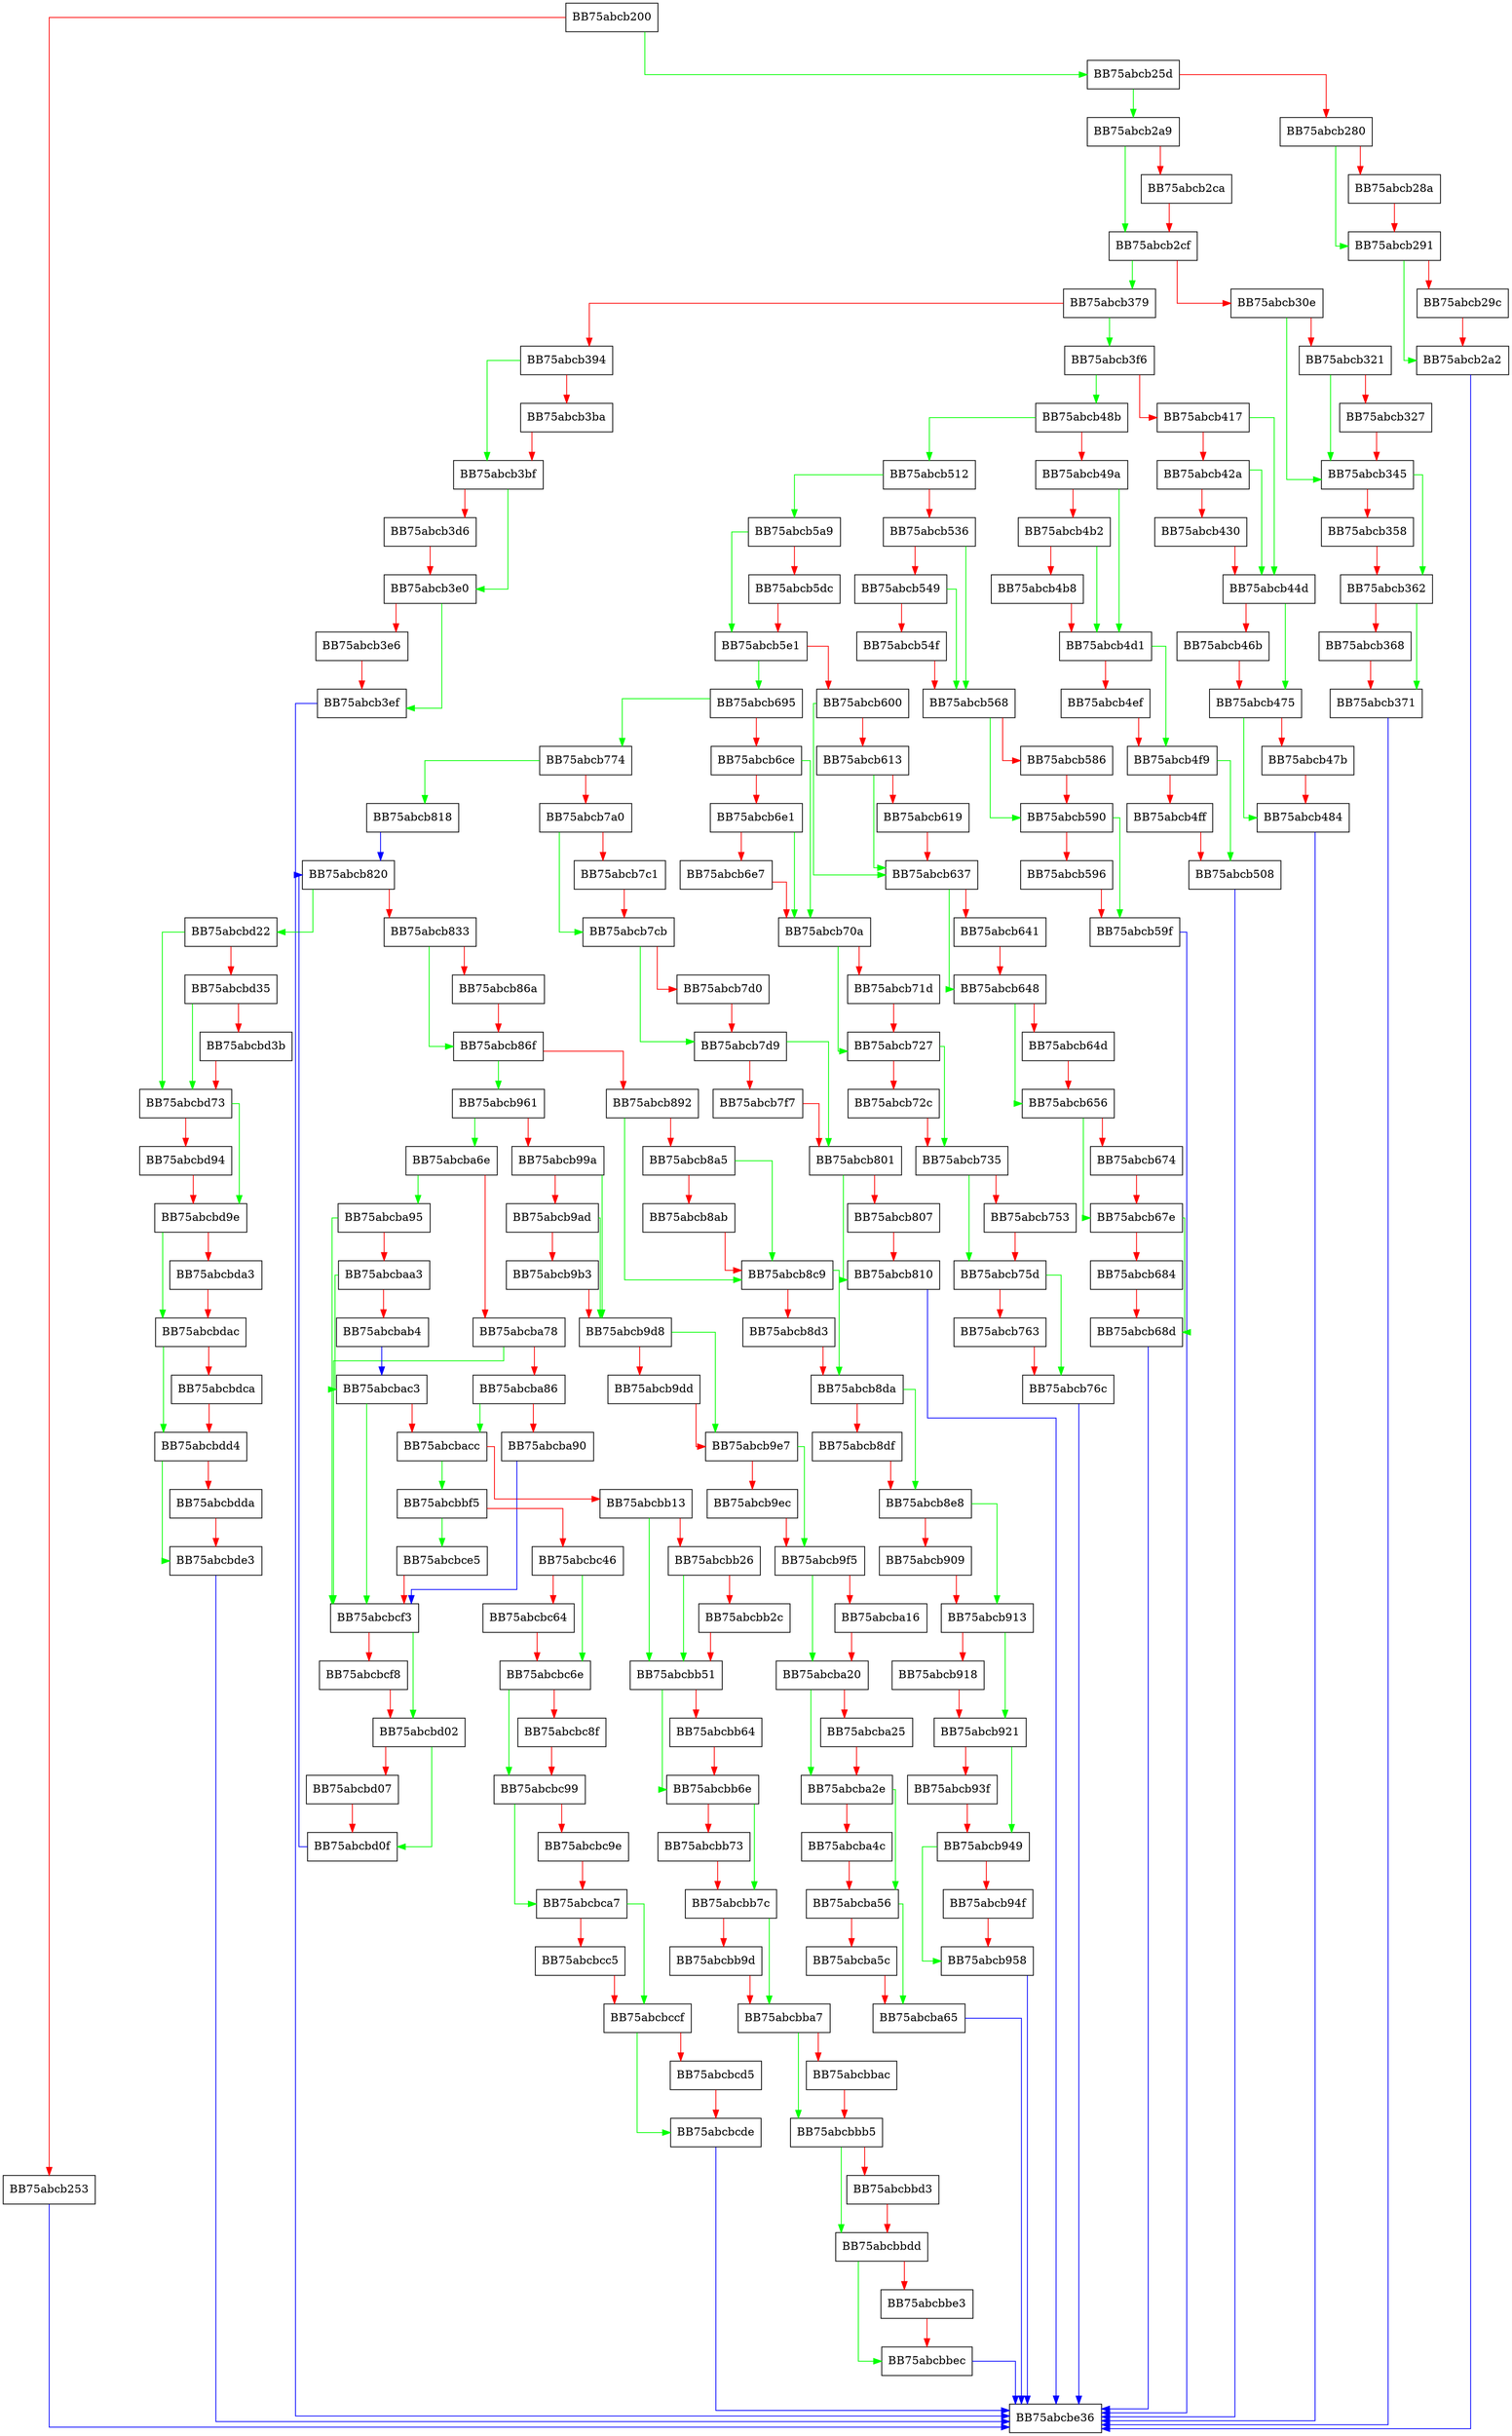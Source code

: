 digraph GetUniformPath {
  node [shape="box"];
  graph [splines=ortho];
  BB75abcb200 -> BB75abcb25d [color="green"];
  BB75abcb200 -> BB75abcb253 [color="red"];
  BB75abcb253 -> BB75abcbe36 [color="blue"];
  BB75abcb25d -> BB75abcb2a9 [color="green"];
  BB75abcb25d -> BB75abcb280 [color="red"];
  BB75abcb280 -> BB75abcb291 [color="green"];
  BB75abcb280 -> BB75abcb28a [color="red"];
  BB75abcb28a -> BB75abcb291 [color="red"];
  BB75abcb291 -> BB75abcb2a2 [color="green"];
  BB75abcb291 -> BB75abcb29c [color="red"];
  BB75abcb29c -> BB75abcb2a2 [color="red"];
  BB75abcb2a2 -> BB75abcbe36 [color="blue"];
  BB75abcb2a9 -> BB75abcb2cf [color="green"];
  BB75abcb2a9 -> BB75abcb2ca [color="red"];
  BB75abcb2ca -> BB75abcb2cf [color="red"];
  BB75abcb2cf -> BB75abcb379 [color="green"];
  BB75abcb2cf -> BB75abcb30e [color="red"];
  BB75abcb30e -> BB75abcb345 [color="green"];
  BB75abcb30e -> BB75abcb321 [color="red"];
  BB75abcb321 -> BB75abcb345 [color="green"];
  BB75abcb321 -> BB75abcb327 [color="red"];
  BB75abcb327 -> BB75abcb345 [color="red"];
  BB75abcb345 -> BB75abcb362 [color="green"];
  BB75abcb345 -> BB75abcb358 [color="red"];
  BB75abcb358 -> BB75abcb362 [color="red"];
  BB75abcb362 -> BB75abcb371 [color="green"];
  BB75abcb362 -> BB75abcb368 [color="red"];
  BB75abcb368 -> BB75abcb371 [color="red"];
  BB75abcb371 -> BB75abcbe36 [color="blue"];
  BB75abcb379 -> BB75abcb3f6 [color="green"];
  BB75abcb379 -> BB75abcb394 [color="red"];
  BB75abcb394 -> BB75abcb3bf [color="green"];
  BB75abcb394 -> BB75abcb3ba [color="red"];
  BB75abcb3ba -> BB75abcb3bf [color="red"];
  BB75abcb3bf -> BB75abcb3e0 [color="green"];
  BB75abcb3bf -> BB75abcb3d6 [color="red"];
  BB75abcb3d6 -> BB75abcb3e0 [color="red"];
  BB75abcb3e0 -> BB75abcb3ef [color="green"];
  BB75abcb3e0 -> BB75abcb3e6 [color="red"];
  BB75abcb3e6 -> BB75abcb3ef [color="red"];
  BB75abcb3ef -> BB75abcbe36 [color="blue"];
  BB75abcb3f6 -> BB75abcb48b [color="green"];
  BB75abcb3f6 -> BB75abcb417 [color="red"];
  BB75abcb417 -> BB75abcb44d [color="green"];
  BB75abcb417 -> BB75abcb42a [color="red"];
  BB75abcb42a -> BB75abcb44d [color="green"];
  BB75abcb42a -> BB75abcb430 [color="red"];
  BB75abcb430 -> BB75abcb44d [color="red"];
  BB75abcb44d -> BB75abcb475 [color="green"];
  BB75abcb44d -> BB75abcb46b [color="red"];
  BB75abcb46b -> BB75abcb475 [color="red"];
  BB75abcb475 -> BB75abcb484 [color="green"];
  BB75abcb475 -> BB75abcb47b [color="red"];
  BB75abcb47b -> BB75abcb484 [color="red"];
  BB75abcb484 -> BB75abcbe36 [color="blue"];
  BB75abcb48b -> BB75abcb512 [color="green"];
  BB75abcb48b -> BB75abcb49a [color="red"];
  BB75abcb49a -> BB75abcb4d1 [color="green"];
  BB75abcb49a -> BB75abcb4b2 [color="red"];
  BB75abcb4b2 -> BB75abcb4d1 [color="green"];
  BB75abcb4b2 -> BB75abcb4b8 [color="red"];
  BB75abcb4b8 -> BB75abcb4d1 [color="red"];
  BB75abcb4d1 -> BB75abcb4f9 [color="green"];
  BB75abcb4d1 -> BB75abcb4ef [color="red"];
  BB75abcb4ef -> BB75abcb4f9 [color="red"];
  BB75abcb4f9 -> BB75abcb508 [color="green"];
  BB75abcb4f9 -> BB75abcb4ff [color="red"];
  BB75abcb4ff -> BB75abcb508 [color="red"];
  BB75abcb508 -> BB75abcbe36 [color="blue"];
  BB75abcb512 -> BB75abcb5a9 [color="green"];
  BB75abcb512 -> BB75abcb536 [color="red"];
  BB75abcb536 -> BB75abcb568 [color="green"];
  BB75abcb536 -> BB75abcb549 [color="red"];
  BB75abcb549 -> BB75abcb568 [color="green"];
  BB75abcb549 -> BB75abcb54f [color="red"];
  BB75abcb54f -> BB75abcb568 [color="red"];
  BB75abcb568 -> BB75abcb590 [color="green"];
  BB75abcb568 -> BB75abcb586 [color="red"];
  BB75abcb586 -> BB75abcb590 [color="red"];
  BB75abcb590 -> BB75abcb59f [color="green"];
  BB75abcb590 -> BB75abcb596 [color="red"];
  BB75abcb596 -> BB75abcb59f [color="red"];
  BB75abcb59f -> BB75abcbe36 [color="blue"];
  BB75abcb5a9 -> BB75abcb5e1 [color="green"];
  BB75abcb5a9 -> BB75abcb5dc [color="red"];
  BB75abcb5dc -> BB75abcb5e1 [color="red"];
  BB75abcb5e1 -> BB75abcb695 [color="green"];
  BB75abcb5e1 -> BB75abcb600 [color="red"];
  BB75abcb600 -> BB75abcb637 [color="green"];
  BB75abcb600 -> BB75abcb613 [color="red"];
  BB75abcb613 -> BB75abcb637 [color="green"];
  BB75abcb613 -> BB75abcb619 [color="red"];
  BB75abcb619 -> BB75abcb637 [color="red"];
  BB75abcb637 -> BB75abcb648 [color="green"];
  BB75abcb637 -> BB75abcb641 [color="red"];
  BB75abcb641 -> BB75abcb648 [color="red"];
  BB75abcb648 -> BB75abcb656 [color="green"];
  BB75abcb648 -> BB75abcb64d [color="red"];
  BB75abcb64d -> BB75abcb656 [color="red"];
  BB75abcb656 -> BB75abcb67e [color="green"];
  BB75abcb656 -> BB75abcb674 [color="red"];
  BB75abcb674 -> BB75abcb67e [color="red"];
  BB75abcb67e -> BB75abcb68d [color="green"];
  BB75abcb67e -> BB75abcb684 [color="red"];
  BB75abcb684 -> BB75abcb68d [color="red"];
  BB75abcb68d -> BB75abcbe36 [color="blue"];
  BB75abcb695 -> BB75abcb774 [color="green"];
  BB75abcb695 -> BB75abcb6ce [color="red"];
  BB75abcb6ce -> BB75abcb70a [color="green"];
  BB75abcb6ce -> BB75abcb6e1 [color="red"];
  BB75abcb6e1 -> BB75abcb70a [color="green"];
  BB75abcb6e1 -> BB75abcb6e7 [color="red"];
  BB75abcb6e7 -> BB75abcb70a [color="red"];
  BB75abcb70a -> BB75abcb727 [color="green"];
  BB75abcb70a -> BB75abcb71d [color="red"];
  BB75abcb71d -> BB75abcb727 [color="red"];
  BB75abcb727 -> BB75abcb735 [color="green"];
  BB75abcb727 -> BB75abcb72c [color="red"];
  BB75abcb72c -> BB75abcb735 [color="red"];
  BB75abcb735 -> BB75abcb75d [color="green"];
  BB75abcb735 -> BB75abcb753 [color="red"];
  BB75abcb753 -> BB75abcb75d [color="red"];
  BB75abcb75d -> BB75abcb76c [color="green"];
  BB75abcb75d -> BB75abcb763 [color="red"];
  BB75abcb763 -> BB75abcb76c [color="red"];
  BB75abcb76c -> BB75abcbe36 [color="blue"];
  BB75abcb774 -> BB75abcb818 [color="green"];
  BB75abcb774 -> BB75abcb7a0 [color="red"];
  BB75abcb7a0 -> BB75abcb7cb [color="green"];
  BB75abcb7a0 -> BB75abcb7c1 [color="red"];
  BB75abcb7c1 -> BB75abcb7cb [color="red"];
  BB75abcb7cb -> BB75abcb7d9 [color="green"];
  BB75abcb7cb -> BB75abcb7d0 [color="red"];
  BB75abcb7d0 -> BB75abcb7d9 [color="red"];
  BB75abcb7d9 -> BB75abcb801 [color="green"];
  BB75abcb7d9 -> BB75abcb7f7 [color="red"];
  BB75abcb7f7 -> BB75abcb801 [color="red"];
  BB75abcb801 -> BB75abcb810 [color="green"];
  BB75abcb801 -> BB75abcb807 [color="red"];
  BB75abcb807 -> BB75abcb810 [color="red"];
  BB75abcb810 -> BB75abcbe36 [color="blue"];
  BB75abcb818 -> BB75abcb820 [color="blue"];
  BB75abcb820 -> BB75abcbd22 [color="green"];
  BB75abcb820 -> BB75abcb833 [color="red"];
  BB75abcb833 -> BB75abcb86f [color="green"];
  BB75abcb833 -> BB75abcb86a [color="red"];
  BB75abcb86a -> BB75abcb86f [color="red"];
  BB75abcb86f -> BB75abcb961 [color="green"];
  BB75abcb86f -> BB75abcb892 [color="red"];
  BB75abcb892 -> BB75abcb8c9 [color="green"];
  BB75abcb892 -> BB75abcb8a5 [color="red"];
  BB75abcb8a5 -> BB75abcb8c9 [color="green"];
  BB75abcb8a5 -> BB75abcb8ab [color="red"];
  BB75abcb8ab -> BB75abcb8c9 [color="red"];
  BB75abcb8c9 -> BB75abcb8da [color="green"];
  BB75abcb8c9 -> BB75abcb8d3 [color="red"];
  BB75abcb8d3 -> BB75abcb8da [color="red"];
  BB75abcb8da -> BB75abcb8e8 [color="green"];
  BB75abcb8da -> BB75abcb8df [color="red"];
  BB75abcb8df -> BB75abcb8e8 [color="red"];
  BB75abcb8e8 -> BB75abcb913 [color="green"];
  BB75abcb8e8 -> BB75abcb909 [color="red"];
  BB75abcb909 -> BB75abcb913 [color="red"];
  BB75abcb913 -> BB75abcb921 [color="green"];
  BB75abcb913 -> BB75abcb918 [color="red"];
  BB75abcb918 -> BB75abcb921 [color="red"];
  BB75abcb921 -> BB75abcb949 [color="green"];
  BB75abcb921 -> BB75abcb93f [color="red"];
  BB75abcb93f -> BB75abcb949 [color="red"];
  BB75abcb949 -> BB75abcb958 [color="green"];
  BB75abcb949 -> BB75abcb94f [color="red"];
  BB75abcb94f -> BB75abcb958 [color="red"];
  BB75abcb958 -> BB75abcbe36 [color="blue"];
  BB75abcb961 -> BB75abcba6e [color="green"];
  BB75abcb961 -> BB75abcb99a [color="red"];
  BB75abcb99a -> BB75abcb9d8 [color="green"];
  BB75abcb99a -> BB75abcb9ad [color="red"];
  BB75abcb9ad -> BB75abcb9d8 [color="green"];
  BB75abcb9ad -> BB75abcb9b3 [color="red"];
  BB75abcb9b3 -> BB75abcb9d8 [color="red"];
  BB75abcb9d8 -> BB75abcb9e7 [color="green"];
  BB75abcb9d8 -> BB75abcb9dd [color="red"];
  BB75abcb9dd -> BB75abcb9e7 [color="red"];
  BB75abcb9e7 -> BB75abcb9f5 [color="green"];
  BB75abcb9e7 -> BB75abcb9ec [color="red"];
  BB75abcb9ec -> BB75abcb9f5 [color="red"];
  BB75abcb9f5 -> BB75abcba20 [color="green"];
  BB75abcb9f5 -> BB75abcba16 [color="red"];
  BB75abcba16 -> BB75abcba20 [color="red"];
  BB75abcba20 -> BB75abcba2e [color="green"];
  BB75abcba20 -> BB75abcba25 [color="red"];
  BB75abcba25 -> BB75abcba2e [color="red"];
  BB75abcba2e -> BB75abcba56 [color="green"];
  BB75abcba2e -> BB75abcba4c [color="red"];
  BB75abcba4c -> BB75abcba56 [color="red"];
  BB75abcba56 -> BB75abcba65 [color="green"];
  BB75abcba56 -> BB75abcba5c [color="red"];
  BB75abcba5c -> BB75abcba65 [color="red"];
  BB75abcba65 -> BB75abcbe36 [color="blue"];
  BB75abcba6e -> BB75abcba95 [color="green"];
  BB75abcba6e -> BB75abcba78 [color="red"];
  BB75abcba78 -> BB75abcbcf3 [color="green"];
  BB75abcba78 -> BB75abcba86 [color="red"];
  BB75abcba86 -> BB75abcbacc [color="green"];
  BB75abcba86 -> BB75abcba90 [color="red"];
  BB75abcba90 -> BB75abcbcf3 [color="blue"];
  BB75abcba95 -> BB75abcbcf3 [color="green"];
  BB75abcba95 -> BB75abcbaa3 [color="red"];
  BB75abcbaa3 -> BB75abcbac3 [color="green"];
  BB75abcbaa3 -> BB75abcbab4 [color="red"];
  BB75abcbab4 -> BB75abcbac3 [color="blue"];
  BB75abcbac3 -> BB75abcbcf3 [color="green"];
  BB75abcbac3 -> BB75abcbacc [color="red"];
  BB75abcbacc -> BB75abcbbf5 [color="green"];
  BB75abcbacc -> BB75abcbb13 [color="red"];
  BB75abcbb13 -> BB75abcbb51 [color="green"];
  BB75abcbb13 -> BB75abcbb26 [color="red"];
  BB75abcbb26 -> BB75abcbb51 [color="green"];
  BB75abcbb26 -> BB75abcbb2c [color="red"];
  BB75abcbb2c -> BB75abcbb51 [color="red"];
  BB75abcbb51 -> BB75abcbb6e [color="green"];
  BB75abcbb51 -> BB75abcbb64 [color="red"];
  BB75abcbb64 -> BB75abcbb6e [color="red"];
  BB75abcbb6e -> BB75abcbb7c [color="green"];
  BB75abcbb6e -> BB75abcbb73 [color="red"];
  BB75abcbb73 -> BB75abcbb7c [color="red"];
  BB75abcbb7c -> BB75abcbba7 [color="green"];
  BB75abcbb7c -> BB75abcbb9d [color="red"];
  BB75abcbb9d -> BB75abcbba7 [color="red"];
  BB75abcbba7 -> BB75abcbbb5 [color="green"];
  BB75abcbba7 -> BB75abcbbac [color="red"];
  BB75abcbbac -> BB75abcbbb5 [color="red"];
  BB75abcbbb5 -> BB75abcbbdd [color="green"];
  BB75abcbbb5 -> BB75abcbbd3 [color="red"];
  BB75abcbbd3 -> BB75abcbbdd [color="red"];
  BB75abcbbdd -> BB75abcbbec [color="green"];
  BB75abcbbdd -> BB75abcbbe3 [color="red"];
  BB75abcbbe3 -> BB75abcbbec [color="red"];
  BB75abcbbec -> BB75abcbe36 [color="blue"];
  BB75abcbbf5 -> BB75abcbce5 [color="green"];
  BB75abcbbf5 -> BB75abcbc46 [color="red"];
  BB75abcbc46 -> BB75abcbc6e [color="green"];
  BB75abcbc46 -> BB75abcbc64 [color="red"];
  BB75abcbc64 -> BB75abcbc6e [color="red"];
  BB75abcbc6e -> BB75abcbc99 [color="green"];
  BB75abcbc6e -> BB75abcbc8f [color="red"];
  BB75abcbc8f -> BB75abcbc99 [color="red"];
  BB75abcbc99 -> BB75abcbca7 [color="green"];
  BB75abcbc99 -> BB75abcbc9e [color="red"];
  BB75abcbc9e -> BB75abcbca7 [color="red"];
  BB75abcbca7 -> BB75abcbccf [color="green"];
  BB75abcbca7 -> BB75abcbcc5 [color="red"];
  BB75abcbcc5 -> BB75abcbccf [color="red"];
  BB75abcbccf -> BB75abcbcde [color="green"];
  BB75abcbccf -> BB75abcbcd5 [color="red"];
  BB75abcbcd5 -> BB75abcbcde [color="red"];
  BB75abcbcde -> BB75abcbe36 [color="blue"];
  BB75abcbce5 -> BB75abcbcf3 [color="red"];
  BB75abcbcf3 -> BB75abcbd02 [color="green"];
  BB75abcbcf3 -> BB75abcbcf8 [color="red"];
  BB75abcbcf8 -> BB75abcbd02 [color="red"];
  BB75abcbd02 -> BB75abcbd0f [color="green"];
  BB75abcbd02 -> BB75abcbd07 [color="red"];
  BB75abcbd07 -> BB75abcbd0f [color="red"];
  BB75abcbd0f -> BB75abcb820 [color="blue"];
  BB75abcbd22 -> BB75abcbd73 [color="green"];
  BB75abcbd22 -> BB75abcbd35 [color="red"];
  BB75abcbd35 -> BB75abcbd73 [color="green"];
  BB75abcbd35 -> BB75abcbd3b [color="red"];
  BB75abcbd3b -> BB75abcbd73 [color="red"];
  BB75abcbd73 -> BB75abcbd9e [color="green"];
  BB75abcbd73 -> BB75abcbd94 [color="red"];
  BB75abcbd94 -> BB75abcbd9e [color="red"];
  BB75abcbd9e -> BB75abcbdac [color="green"];
  BB75abcbd9e -> BB75abcbda3 [color="red"];
  BB75abcbda3 -> BB75abcbdac [color="red"];
  BB75abcbdac -> BB75abcbdd4 [color="green"];
  BB75abcbdac -> BB75abcbdca [color="red"];
  BB75abcbdca -> BB75abcbdd4 [color="red"];
  BB75abcbdd4 -> BB75abcbde3 [color="green"];
  BB75abcbdd4 -> BB75abcbdda [color="red"];
  BB75abcbdda -> BB75abcbde3 [color="red"];
  BB75abcbde3 -> BB75abcbe36 [color="blue"];
}